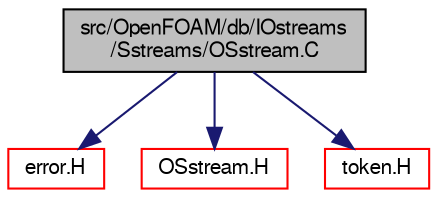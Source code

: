 digraph "src/OpenFOAM/db/IOstreams/Sstreams/OSstream.C"
{
  bgcolor="transparent";
  edge [fontname="FreeSans",fontsize="10",labelfontname="FreeSans",labelfontsize="10"];
  node [fontname="FreeSans",fontsize="10",shape=record];
  Node0 [label="src/OpenFOAM/db/IOstreams\l/Sstreams/OSstream.C",height=0.2,width=0.4,color="black", fillcolor="grey75", style="filled", fontcolor="black"];
  Node0 -> Node1 [color="midnightblue",fontsize="10",style="solid",fontname="FreeSans"];
  Node1 [label="error.H",height=0.2,width=0.4,color="red",URL="$a08924.html"];
  Node0 -> Node16 [color="midnightblue",fontsize="10",style="solid",fontname="FreeSans"];
  Node16 [label="OSstream.H",height=0.2,width=0.4,color="red",URL="$a09182.html"];
  Node0 -> Node38 [color="midnightblue",fontsize="10",style="solid",fontname="FreeSans"];
  Node38 [label="token.H",height=0.2,width=0.4,color="red",URL="$a09221.html"];
}
